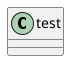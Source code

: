 {
  "sha1": "kuoetc3aouxusq3nmfqxts4ha1tn4df",
  "insertion": {
    "when": "2024-06-03T18:59:33.374Z",
    "url": "http://forum.plantuml.net/7654/newpage-expression-crashes-versions-1-2018-4-%26-1-2018-5",
    "user": "plantuml@gmail.com"
  }
}
@startuml
class test
newpage
class test2
@enduml
